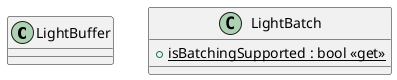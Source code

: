 @startuml
class LightBuffer {
}
class LightBatch {
    + {static} isBatchingSupported : bool <<get>>
}
@enduml
